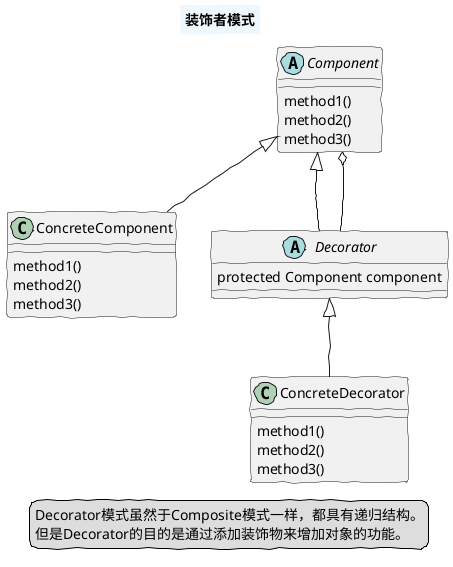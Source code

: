 @startuml

skinparam handwritten true
skinparam titleBorderThickness 2
skinparam titleBackgroundColor AliceBlue

title
    装饰者模式
end title

abstract class Component{
    method1()
    method2()
    method3()
}

class ConcreteComponent extends Component{
    method1()
    method2()
    method3()
}

abstract class Decorator extends Component{
    protected Component component
}

Decorator --o Component

class ConcreteDecorator extends Decorator{
    method1()
    method2()
    method3()
}

legend right
  Decorator模式虽然于Composite模式一样，都具有递归结构。
  但是Decorator的目的是通过添加装饰物来增加对象的功能。
endlegend

@enduml